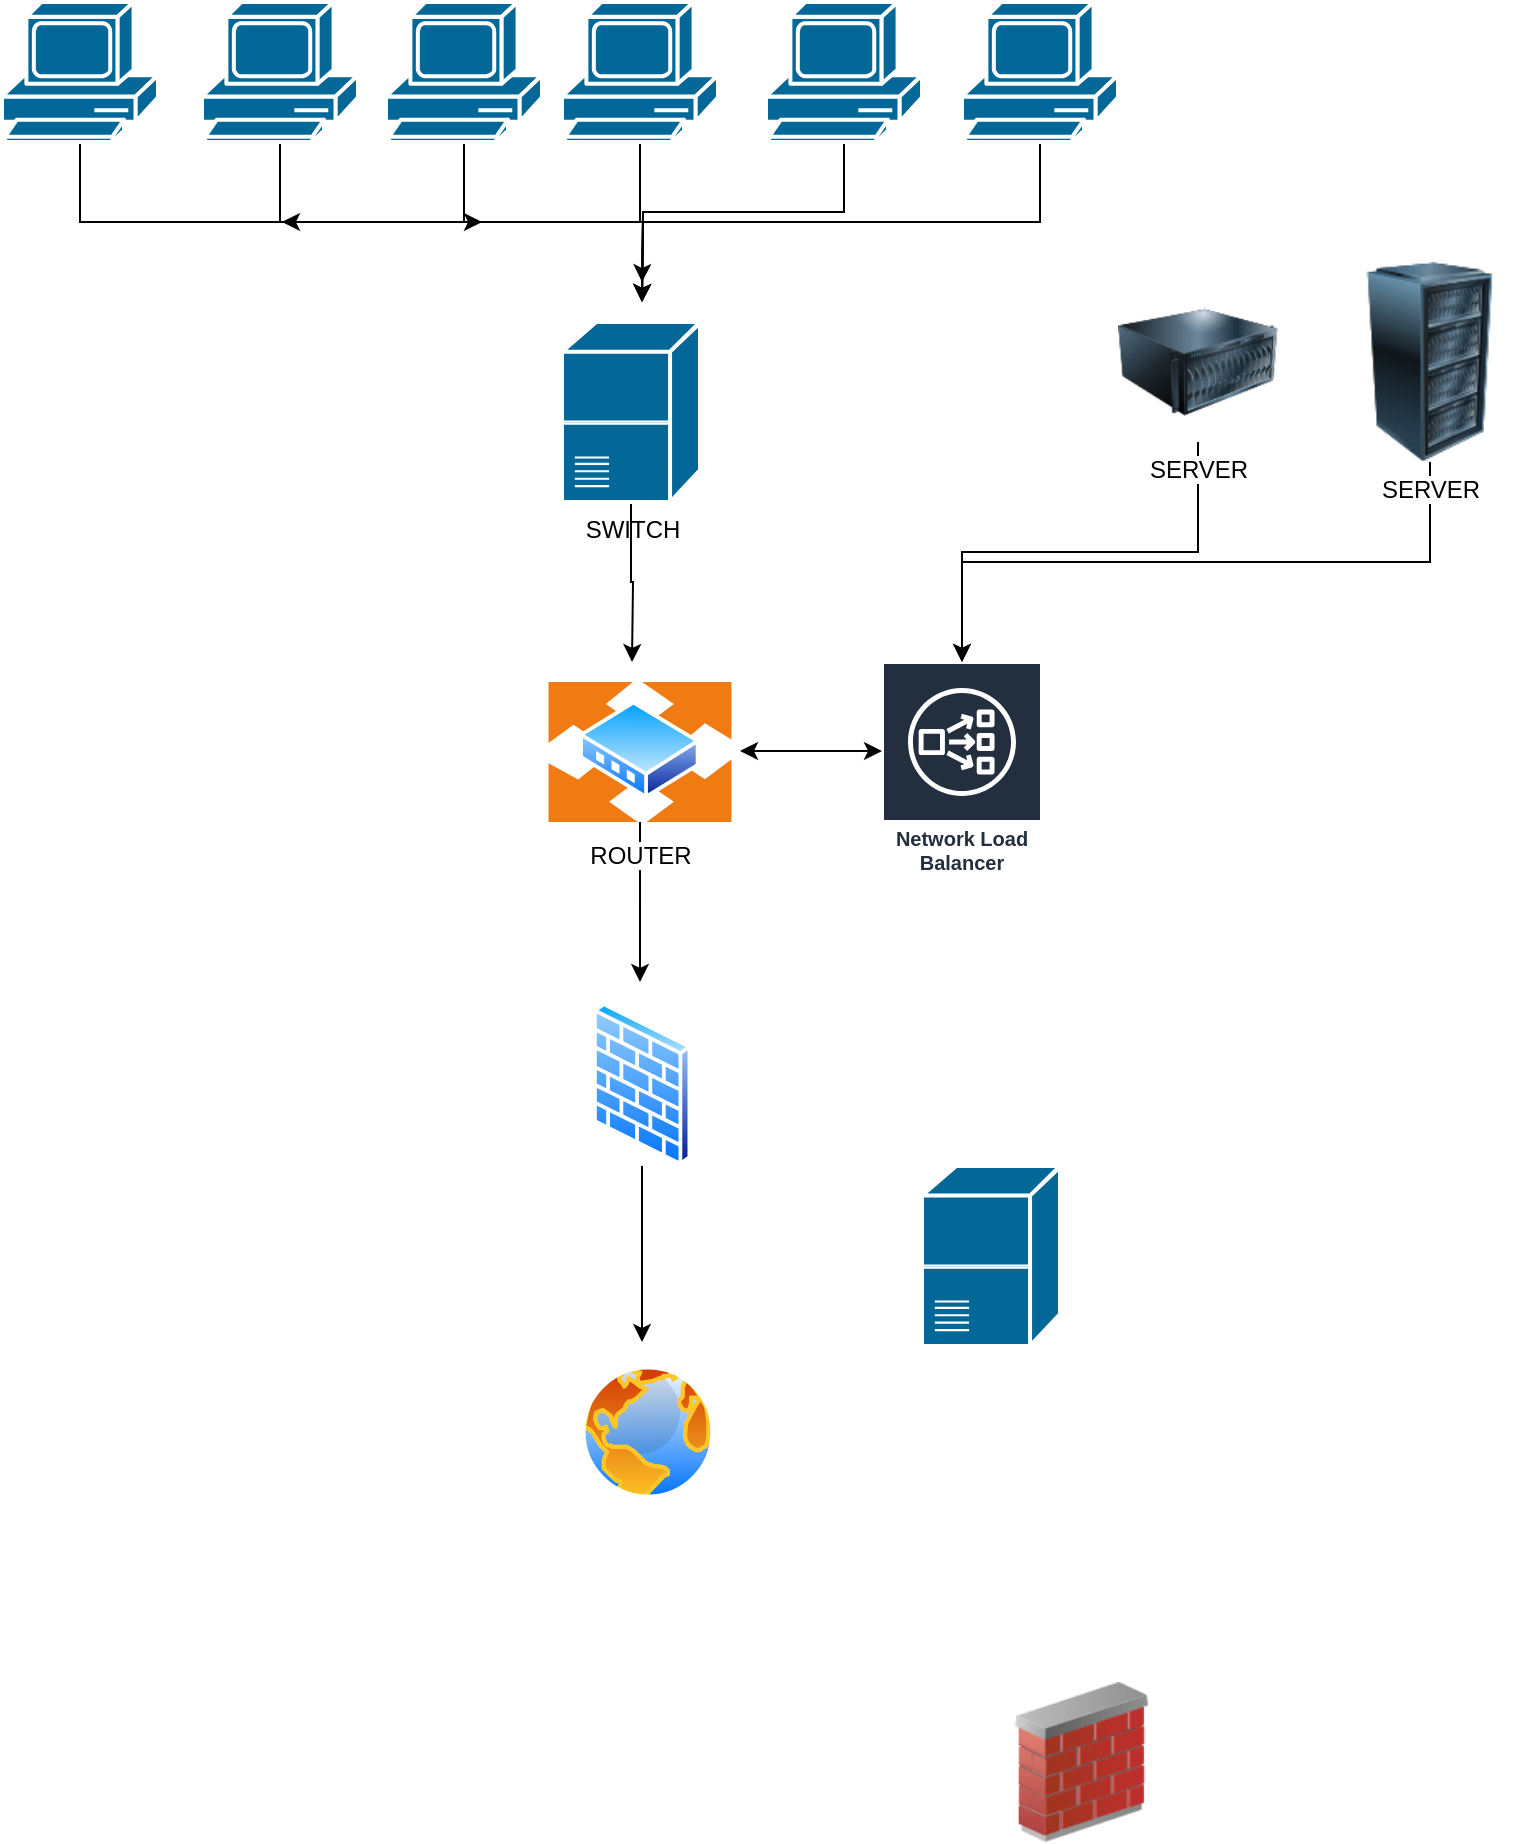 <mxfile version="23.1.4" type="github">
  <diagram name="Page-1" id="423ibRJwqmcshtpM-ZVd">
    <mxGraphModel dx="954" dy="2218" grid="1" gridSize="10" guides="1" tooltips="1" connect="1" arrows="1" fold="1" page="1" pageScale="1" pageWidth="827" pageHeight="1169" math="0" shadow="0">
      <root>
        <mxCell id="0" />
        <mxCell id="1" parent="0" />
        <mxCell id="Z7RhC4iYyYftm_tbrvCu-22" style="edgeStyle=orthogonalEdgeStyle;rounded=0;orthogonalLoop=1;jettySize=auto;html=1;exitX=0.5;exitY=1;exitDx=0;exitDy=0;exitPerimeter=0;" edge="1" parent="1" source="Z7RhC4iYyYftm_tbrvCu-1">
          <mxGeometry relative="1" as="geometry">
            <mxPoint x="160" y="160" as="targetPoint" />
            <Array as="points">
              <mxPoint x="59" y="160" />
              <mxPoint x="161" y="160" />
            </Array>
          </mxGeometry>
        </mxCell>
        <mxCell id="Z7RhC4iYyYftm_tbrvCu-1" value="" style="shape=mxgraph.cisco.computers_and_peripherals.pc;html=1;pointerEvents=1;dashed=0;fillColor=#036897;strokeColor=#ffffff;strokeWidth=2;verticalLabelPosition=bottom;verticalAlign=top;align=center;outlineConnect=0;" vertex="1" parent="1">
          <mxGeometry x="20" y="50" width="78" height="70" as="geometry" />
        </mxCell>
        <mxCell id="Z7RhC4iYyYftm_tbrvCu-18" style="edgeStyle=orthogonalEdgeStyle;rounded=0;orthogonalLoop=1;jettySize=auto;html=1;exitX=0.5;exitY=1;exitDx=0;exitDy=0;exitPerimeter=0;" edge="1" parent="1" source="Z7RhC4iYyYftm_tbrvCu-2">
          <mxGeometry relative="1" as="geometry">
            <mxPoint x="340" y="200" as="targetPoint" />
          </mxGeometry>
        </mxCell>
        <mxCell id="Z7RhC4iYyYftm_tbrvCu-2" value="" style="shape=mxgraph.cisco.computers_and_peripherals.pc;html=1;pointerEvents=1;dashed=0;fillColor=#036897;strokeColor=#ffffff;strokeWidth=2;verticalLabelPosition=bottom;verticalAlign=top;align=center;outlineConnect=0;" vertex="1" parent="1">
          <mxGeometry x="300" y="50" width="78" height="70" as="geometry" />
        </mxCell>
        <mxCell id="Z7RhC4iYyYftm_tbrvCu-20" style="edgeStyle=orthogonalEdgeStyle;rounded=0;orthogonalLoop=1;jettySize=auto;html=1;exitX=0.5;exitY=1;exitDx=0;exitDy=0;exitPerimeter=0;" edge="1" parent="1" source="Z7RhC4iYyYftm_tbrvCu-3">
          <mxGeometry relative="1" as="geometry">
            <mxPoint x="340" y="200" as="targetPoint" />
          </mxGeometry>
        </mxCell>
        <mxCell id="Z7RhC4iYyYftm_tbrvCu-3" value="" style="shape=mxgraph.cisco.computers_and_peripherals.pc;html=1;pointerEvents=1;dashed=0;fillColor=#036897;strokeColor=#ffffff;strokeWidth=2;verticalLabelPosition=bottom;verticalAlign=top;align=center;outlineConnect=0;" vertex="1" parent="1">
          <mxGeometry x="500" y="50" width="78" height="70" as="geometry" />
        </mxCell>
        <mxCell id="Z7RhC4iYyYftm_tbrvCu-21" style="edgeStyle=orthogonalEdgeStyle;rounded=0;orthogonalLoop=1;jettySize=auto;html=1;exitX=0.5;exitY=1;exitDx=0;exitDy=0;exitPerimeter=0;" edge="1" parent="1" source="Z7RhC4iYyYftm_tbrvCu-4">
          <mxGeometry relative="1" as="geometry">
            <mxPoint x="260" y="160" as="targetPoint" />
            <Array as="points">
              <mxPoint x="159" y="160" />
              <mxPoint x="160" y="160" />
            </Array>
          </mxGeometry>
        </mxCell>
        <mxCell id="Z7RhC4iYyYftm_tbrvCu-4" value="" style="shape=mxgraph.cisco.computers_and_peripherals.pc;html=1;pointerEvents=1;dashed=0;fillColor=#036897;strokeColor=#ffffff;strokeWidth=2;verticalLabelPosition=bottom;verticalAlign=top;align=center;outlineConnect=0;" vertex="1" parent="1">
          <mxGeometry x="120" y="50" width="78" height="70" as="geometry" />
        </mxCell>
        <mxCell id="Z7RhC4iYyYftm_tbrvCu-17" style="edgeStyle=orthogonalEdgeStyle;rounded=0;orthogonalLoop=1;jettySize=auto;html=1;exitX=0.5;exitY=1;exitDx=0;exitDy=0;exitPerimeter=0;" edge="1" parent="1" source="Z7RhC4iYyYftm_tbrvCu-5">
          <mxGeometry relative="1" as="geometry">
            <mxPoint x="340" y="200" as="targetPoint" />
          </mxGeometry>
        </mxCell>
        <mxCell id="Z7RhC4iYyYftm_tbrvCu-5" value="" style="shape=mxgraph.cisco.computers_and_peripherals.pc;html=1;pointerEvents=1;dashed=0;fillColor=#036897;strokeColor=#ffffff;strokeWidth=2;verticalLabelPosition=bottom;verticalAlign=top;align=center;outlineConnect=0;" vertex="1" parent="1">
          <mxGeometry x="212" y="50" width="78" height="70" as="geometry" />
        </mxCell>
        <mxCell id="Z7RhC4iYyYftm_tbrvCu-19" style="edgeStyle=orthogonalEdgeStyle;rounded=0;orthogonalLoop=1;jettySize=auto;html=1;exitX=0.5;exitY=1;exitDx=0;exitDy=0;exitPerimeter=0;" edge="1" parent="1" source="Z7RhC4iYyYftm_tbrvCu-6">
          <mxGeometry relative="1" as="geometry">
            <mxPoint x="340" y="190" as="targetPoint" />
          </mxGeometry>
        </mxCell>
        <mxCell id="Z7RhC4iYyYftm_tbrvCu-6" value="" style="shape=mxgraph.cisco.computers_and_peripherals.pc;html=1;pointerEvents=1;dashed=0;fillColor=#036897;strokeColor=#ffffff;strokeWidth=2;verticalLabelPosition=bottom;verticalAlign=top;align=center;outlineConnect=0;" vertex="1" parent="1">
          <mxGeometry x="402" y="50" width="78" height="70" as="geometry" />
        </mxCell>
        <mxCell id="Z7RhC4iYyYftm_tbrvCu-26" style="edgeStyle=orthogonalEdgeStyle;rounded=0;orthogonalLoop=1;jettySize=auto;html=1;exitX=0.5;exitY=1;exitDx=0;exitDy=0;exitPerimeter=0;" edge="1" parent="1" source="Z7RhC4iYyYftm_tbrvCu-7">
          <mxGeometry relative="1" as="geometry">
            <mxPoint x="335" y="380" as="targetPoint" />
          </mxGeometry>
        </mxCell>
        <mxCell id="Z7RhC4iYyYftm_tbrvCu-7" value="SWITCH" style="shape=mxgraph.cisco.switches.class_4_5_switch;html=1;pointerEvents=1;dashed=0;fillColor=#036897;strokeColor=#ffffff;strokeWidth=2;verticalLabelPosition=bottom;verticalAlign=top;align=center;outlineConnect=0;" vertex="1" parent="1">
          <mxGeometry x="300" y="210" width="69" height="90" as="geometry" />
        </mxCell>
        <mxCell id="Z7RhC4iYyYftm_tbrvCu-24" style="edgeStyle=orthogonalEdgeStyle;rounded=0;orthogonalLoop=1;jettySize=auto;html=1;exitX=0.5;exitY=1;exitDx=0;exitDy=0;" edge="1" parent="1" source="Z7RhC4iYyYftm_tbrvCu-8">
          <mxGeometry relative="1" as="geometry">
            <mxPoint x="339" y="540" as="targetPoint" />
          </mxGeometry>
        </mxCell>
        <mxCell id="Z7RhC4iYyYftm_tbrvCu-8" value="ROUTER" style="image;aspect=fixed;perimeter=ellipsePerimeter;html=1;align=center;shadow=0;dashed=0;spacingTop=3;image=img/lib/active_directory/router.svg;" vertex="1" parent="1">
          <mxGeometry x="292.94" y="390" width="92.11" height="70" as="geometry" />
        </mxCell>
        <mxCell id="Z7RhC4iYyYftm_tbrvCu-9" value="Network Load Balancer" style="sketch=0;outlineConnect=0;fontColor=#232F3E;gradientColor=none;strokeColor=#ffffff;fillColor=#232F3E;dashed=0;verticalLabelPosition=middle;verticalAlign=bottom;align=center;html=1;whiteSpace=wrap;fontSize=10;fontStyle=1;spacing=3;shape=mxgraph.aws4.productIcon;prIcon=mxgraph.aws4.network_load_balancer;" vertex="1" parent="1">
          <mxGeometry x="460" y="380" width="80" height="110" as="geometry" />
        </mxCell>
        <mxCell id="Z7RhC4iYyYftm_tbrvCu-10" value="" style="image;html=1;image=img/lib/clip_art/networking/Firewall_02_128x128.png" vertex="1" parent="1">
          <mxGeometry x="520" y="890" width="80" height="80" as="geometry" />
        </mxCell>
        <mxCell id="Z7RhC4iYyYftm_tbrvCu-25" style="edgeStyle=orthogonalEdgeStyle;rounded=0;orthogonalLoop=1;jettySize=auto;html=1;exitX=0.5;exitY=1;exitDx=0;exitDy=0;" edge="1" parent="1" source="Z7RhC4iYyYftm_tbrvCu-11">
          <mxGeometry relative="1" as="geometry">
            <mxPoint x="340" y="720" as="targetPoint" />
          </mxGeometry>
        </mxCell>
        <mxCell id="Z7RhC4iYyYftm_tbrvCu-11" value="" style="image;aspect=fixed;perimeter=ellipsePerimeter;html=1;align=center;shadow=0;dashed=0;spacingTop=3;image=img/lib/active_directory/firewall.svg;" vertex="1" parent="1">
          <mxGeometry x="315" y="550" width="50" height="81.97" as="geometry" />
        </mxCell>
        <mxCell id="Z7RhC4iYyYftm_tbrvCu-12" value="" style="image;aspect=fixed;perimeter=ellipsePerimeter;html=1;align=center;shadow=0;dashed=0;spacingTop=3;image=img/lib/active_directory/internet_globe.svg;" vertex="1" parent="1">
          <mxGeometry x="308" y="730" width="70" height="70" as="geometry" />
        </mxCell>
        <mxCell id="Z7RhC4iYyYftm_tbrvCu-30" style="edgeStyle=orthogonalEdgeStyle;rounded=0;orthogonalLoop=1;jettySize=auto;html=1;exitX=0.5;exitY=1;exitDx=0;exitDy=0;" edge="1" parent="1" source="Z7RhC4iYyYftm_tbrvCu-14" target="Z7RhC4iYyYftm_tbrvCu-9">
          <mxGeometry relative="1" as="geometry">
            <mxPoint x="618" y="430" as="targetPoint" />
          </mxGeometry>
        </mxCell>
        <mxCell id="Z7RhC4iYyYftm_tbrvCu-14" value="SERVER" style="image;html=1;image=img/lib/clip_art/computers/Server_128x128.png" vertex="1" parent="1">
          <mxGeometry x="578" y="190" width="80" height="80" as="geometry" />
        </mxCell>
        <mxCell id="Z7RhC4iYyYftm_tbrvCu-31" style="edgeStyle=orthogonalEdgeStyle;rounded=0;orthogonalLoop=1;jettySize=auto;html=1;exitX=0.5;exitY=1;exitDx=0;exitDy=0;" edge="1" parent="1" source="Z7RhC4iYyYftm_tbrvCu-15" target="Z7RhC4iYyYftm_tbrvCu-9">
          <mxGeometry relative="1" as="geometry">
            <mxPoint x="744" y="430" as="targetPoint" />
          </mxGeometry>
        </mxCell>
        <mxCell id="Z7RhC4iYyYftm_tbrvCu-15" value="SERVER" style="image;html=1;image=img/lib/clip_art/computers/Server_Rack_128x128.png" vertex="1" parent="1">
          <mxGeometry x="680" y="180" width="108" height="100" as="geometry" />
        </mxCell>
        <mxCell id="Z7RhC4iYyYftm_tbrvCu-27" value="" style="shape=mxgraph.cisco.switches.class_4_5_switch;html=1;pointerEvents=1;dashed=0;fillColor=#036897;strokeColor=#ffffff;strokeWidth=2;verticalLabelPosition=bottom;verticalAlign=top;align=center;outlineConnect=0;" vertex="1" parent="1">
          <mxGeometry x="480" y="631.97" width="69" height="90" as="geometry" />
        </mxCell>
        <mxCell id="Z7RhC4iYyYftm_tbrvCu-29" value="" style="endArrow=classic;startArrow=classic;html=1;rounded=0;" edge="1" parent="1">
          <mxGeometry width="50" height="50" relative="1" as="geometry">
            <mxPoint x="389" y="424.5" as="sourcePoint" />
            <mxPoint x="460" y="424.5" as="targetPoint" />
            <Array as="points" />
          </mxGeometry>
        </mxCell>
      </root>
    </mxGraphModel>
  </diagram>
</mxfile>
